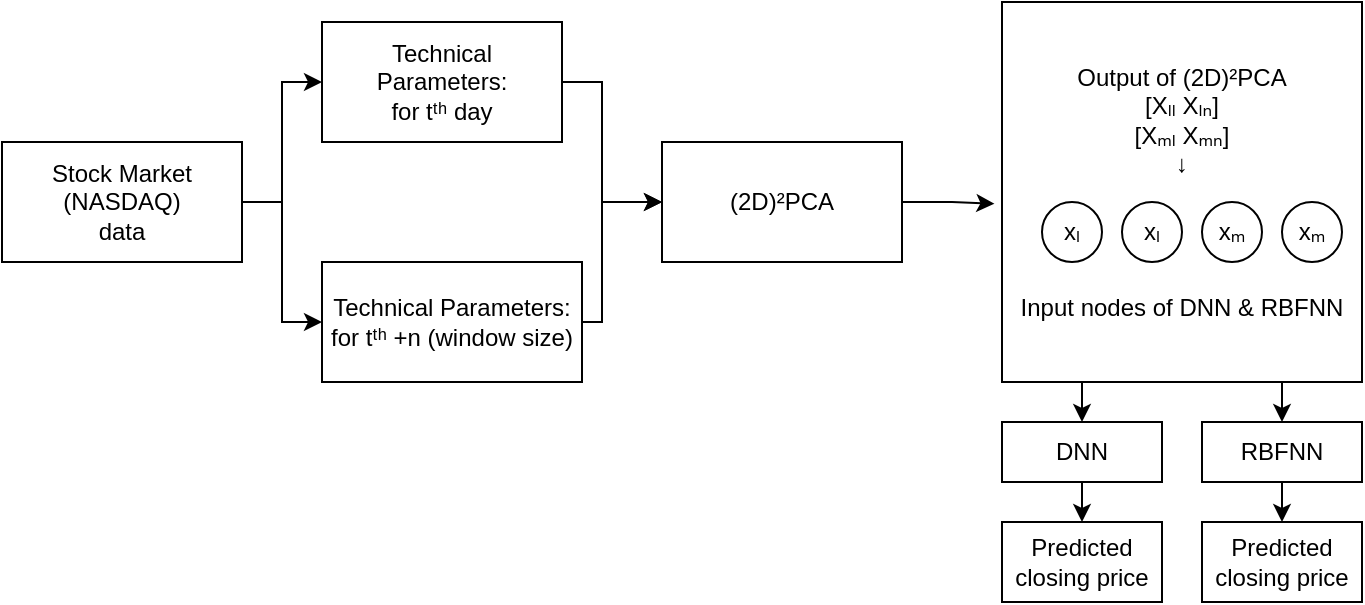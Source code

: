 <mxfile>
    <diagram id="umf6MPs3qk22CjR8jsIy" name="Page-1">
        <mxGraphModel dx="103" dy="147" grid="1" gridSize="10" guides="1" tooltips="1" connect="1" arrows="1" fold="1" page="1" pageScale="1" pageWidth="850" pageHeight="1100" math="0" shadow="0">
            <root>
                <mxCell id="0"/>
                <mxCell id="1" parent="0"/>
                <mxCell id="24" style="edgeStyle=orthogonalEdgeStyle;rounded=0;orthogonalLoop=1;jettySize=auto;html=1;exitX=1;exitY=0.5;exitDx=0;exitDy=0;entryX=0;entryY=0.5;entryDx=0;entryDy=0;" edge="1" parent="1" source="2" target="3">
                    <mxGeometry relative="1" as="geometry"/>
                </mxCell>
                <mxCell id="25" style="edgeStyle=orthogonalEdgeStyle;rounded=0;orthogonalLoop=1;jettySize=auto;html=1;exitX=1;exitY=0.5;exitDx=0;exitDy=0;entryX=0;entryY=0.5;entryDx=0;entryDy=0;" edge="1" parent="1" source="2" target="4">
                    <mxGeometry relative="1" as="geometry"/>
                </mxCell>
                <mxCell id="2" value="Stock Market&lt;br&gt;(NASDAQ)&lt;br&gt;data" style="rounded=0;whiteSpace=wrap;html=1;" vertex="1" parent="1">
                    <mxGeometry x="20" y="110" width="120" height="60" as="geometry"/>
                </mxCell>
                <mxCell id="26" style="edgeStyle=orthogonalEdgeStyle;rounded=0;orthogonalLoop=1;jettySize=auto;html=1;exitX=1;exitY=0.5;exitDx=0;exitDy=0;entryX=0;entryY=0.5;entryDx=0;entryDy=0;" edge="1" parent="1" source="3" target="5">
                    <mxGeometry relative="1" as="geometry">
                        <Array as="points">
                            <mxPoint x="320" y="80"/>
                            <mxPoint x="320" y="140"/>
                        </Array>
                    </mxGeometry>
                </mxCell>
                <mxCell id="3" value="Technical Parameters:&lt;br&gt;for tᵗʰ day&lt;br&gt;" style="rounded=0;whiteSpace=wrap;html=1;" vertex="1" parent="1">
                    <mxGeometry x="180" y="50" width="120" height="60" as="geometry"/>
                </mxCell>
                <mxCell id="27" style="edgeStyle=orthogonalEdgeStyle;rounded=0;orthogonalLoop=1;jettySize=auto;html=1;exitX=1;exitY=0.5;exitDx=0;exitDy=0;entryX=0;entryY=0.5;entryDx=0;entryDy=0;" edge="1" parent="1" source="4" target="5">
                    <mxGeometry relative="1" as="geometry">
                        <Array as="points">
                            <mxPoint x="320" y="200"/>
                            <mxPoint x="320" y="140"/>
                        </Array>
                    </mxGeometry>
                </mxCell>
                <mxCell id="4" value="Technical Parameters:&lt;br&gt;for tᵗʰ +n (window size)" style="rounded=0;whiteSpace=wrap;html=1;" vertex="1" parent="1">
                    <mxGeometry x="180" y="170" width="130" height="60" as="geometry"/>
                </mxCell>
                <mxCell id="20" style="edgeStyle=orthogonalEdgeStyle;rounded=0;orthogonalLoop=1;jettySize=auto;html=1;exitX=1;exitY=0.5;exitDx=0;exitDy=0;entryX=-0.021;entryY=0.531;entryDx=0;entryDy=0;entryPerimeter=0;" edge="1" parent="1" source="5" target="6">
                    <mxGeometry relative="1" as="geometry"/>
                </mxCell>
                <mxCell id="5" value="(2D)²PCA" style="rounded=0;whiteSpace=wrap;html=1;" vertex="1" parent="1">
                    <mxGeometry x="350" y="110" width="120" height="60" as="geometry"/>
                </mxCell>
                <mxCell id="18" style="edgeStyle=orthogonalEdgeStyle;rounded=0;orthogonalLoop=1;jettySize=auto;html=1;exitX=0.25;exitY=1;exitDx=0;exitDy=0;entryX=0.5;entryY=0;entryDx=0;entryDy=0;" edge="1" parent="1" source="6" target="11">
                    <mxGeometry relative="1" as="geometry"/>
                </mxCell>
                <mxCell id="19" style="edgeStyle=orthogonalEdgeStyle;rounded=0;orthogonalLoop=1;jettySize=auto;html=1;exitX=0.75;exitY=1;exitDx=0;exitDy=0;entryX=0.5;entryY=0;entryDx=0;entryDy=0;" edge="1" parent="1" source="6" target="12">
                    <mxGeometry relative="1" as="geometry"/>
                </mxCell>
                <mxCell id="6" value="Output of (2D)²PCA&lt;br&gt;[Xₗₗ Xₗₙ]&lt;br&gt;[Xₘₗ Xₘₙ]&lt;br&gt;↓&lt;br&gt;&amp;nbsp;&lt;br&gt;&lt;br&gt;&lt;br&gt;&lt;br&gt;Input nodes of DNN &amp;amp; RBFNN&lt;br&gt;" style="rounded=0;whiteSpace=wrap;html=1;" vertex="1" parent="1">
                    <mxGeometry x="520" y="40" width="180" height="190" as="geometry"/>
                </mxCell>
                <mxCell id="7" value="xₗ" style="ellipse;whiteSpace=wrap;html=1;" vertex="1" parent="1">
                    <mxGeometry x="540" y="140" width="30" height="30" as="geometry"/>
                </mxCell>
                <mxCell id="8" value="xₗ" style="ellipse;whiteSpace=wrap;html=1;" vertex="1" parent="1">
                    <mxGeometry x="580" y="140" width="30" height="30" as="geometry"/>
                </mxCell>
                <mxCell id="9" value="xₘ" style="ellipse;whiteSpace=wrap;html=1;" vertex="1" parent="1">
                    <mxGeometry x="620" y="140" width="30" height="30" as="geometry"/>
                </mxCell>
                <mxCell id="10" value="xₘ" style="ellipse;whiteSpace=wrap;html=1;" vertex="1" parent="1">
                    <mxGeometry x="660" y="140" width="30" height="30" as="geometry"/>
                </mxCell>
                <mxCell id="16" style="edgeStyle=orthogonalEdgeStyle;rounded=0;orthogonalLoop=1;jettySize=auto;html=1;exitX=0.5;exitY=1;exitDx=0;exitDy=0;entryX=0.5;entryY=0;entryDx=0;entryDy=0;" edge="1" parent="1" source="11" target="14">
                    <mxGeometry relative="1" as="geometry"/>
                </mxCell>
                <mxCell id="11" value="DNN" style="rounded=0;whiteSpace=wrap;html=1;" vertex="1" parent="1">
                    <mxGeometry x="520" y="250" width="80" height="30" as="geometry"/>
                </mxCell>
                <mxCell id="17" style="edgeStyle=orthogonalEdgeStyle;rounded=0;orthogonalLoop=1;jettySize=auto;html=1;exitX=0.5;exitY=1;exitDx=0;exitDy=0;entryX=0.5;entryY=0;entryDx=0;entryDy=0;" edge="1" parent="1" source="12" target="15">
                    <mxGeometry relative="1" as="geometry"/>
                </mxCell>
                <mxCell id="12" value="RBFNN" style="rounded=0;whiteSpace=wrap;html=1;" vertex="1" parent="1">
                    <mxGeometry x="620" y="250" width="80" height="30" as="geometry"/>
                </mxCell>
                <mxCell id="14" value="Predicted closing price" style="rounded=0;whiteSpace=wrap;html=1;" vertex="1" parent="1">
                    <mxGeometry x="520" y="300" width="80" height="40" as="geometry"/>
                </mxCell>
                <mxCell id="15" value="Predicted closing price" style="rounded=0;whiteSpace=wrap;html=1;" vertex="1" parent="1">
                    <mxGeometry x="620" y="300" width="80" height="40" as="geometry"/>
                </mxCell>
            </root>
        </mxGraphModel>
    </diagram>
</mxfile>